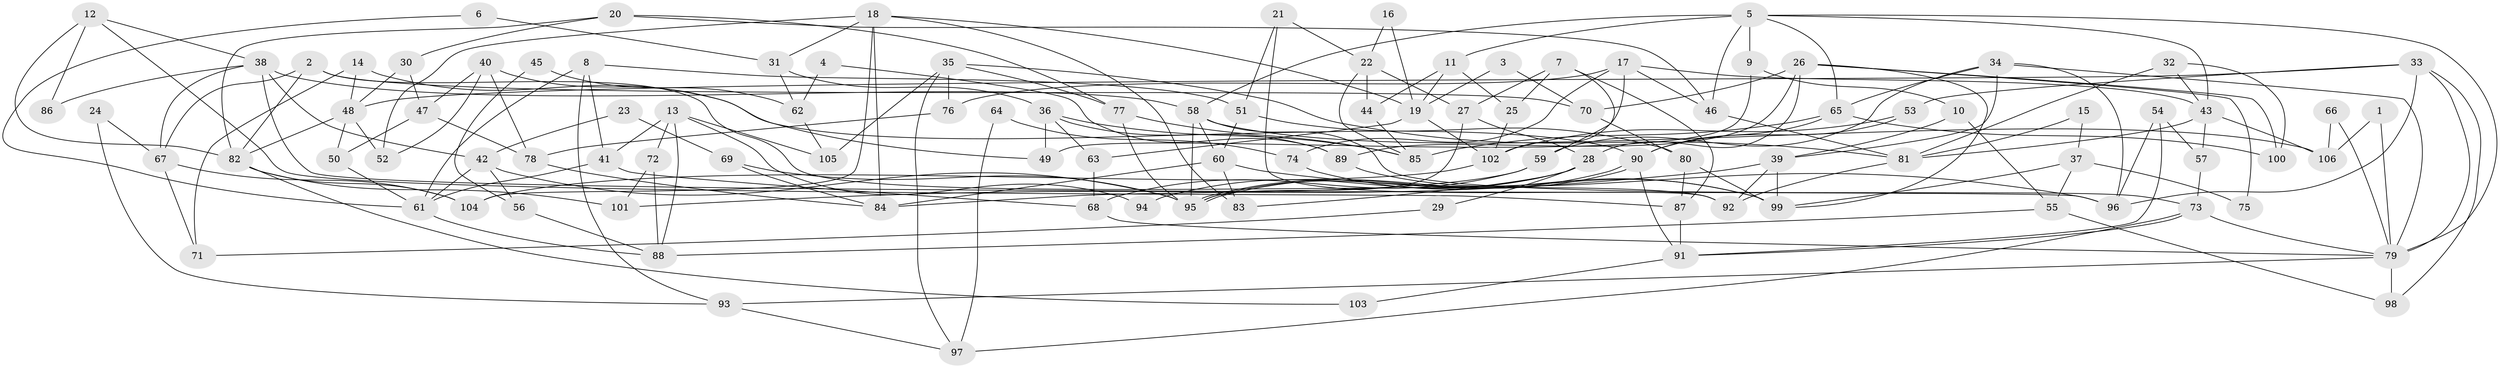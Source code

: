 // Generated by graph-tools (version 1.1) at 2025/50/03/09/25 04:50:21]
// undirected, 106 vertices, 212 edges
graph export_dot {
graph [start="1"]
  node [color=gray90,style=filled];
  1;
  2;
  3;
  4;
  5;
  6;
  7;
  8;
  9;
  10;
  11;
  12;
  13;
  14;
  15;
  16;
  17;
  18;
  19;
  20;
  21;
  22;
  23;
  24;
  25;
  26;
  27;
  28;
  29;
  30;
  31;
  32;
  33;
  34;
  35;
  36;
  37;
  38;
  39;
  40;
  41;
  42;
  43;
  44;
  45;
  46;
  47;
  48;
  49;
  50;
  51;
  52;
  53;
  54;
  55;
  56;
  57;
  58;
  59;
  60;
  61;
  62;
  63;
  64;
  65;
  66;
  67;
  68;
  69;
  70;
  71;
  72;
  73;
  74;
  75;
  76;
  77;
  78;
  79;
  80;
  81;
  82;
  83;
  84;
  85;
  86;
  87;
  88;
  89;
  90;
  91;
  92;
  93;
  94;
  95;
  96;
  97;
  98;
  99;
  100;
  101;
  102;
  103;
  104;
  105;
  106;
  1 -- 79;
  1 -- 106;
  2 -- 70;
  2 -- 67;
  2 -- 82;
  2 -- 92;
  3 -- 19;
  3 -- 70;
  4 -- 89;
  4 -- 62;
  5 -- 58;
  5 -- 79;
  5 -- 9;
  5 -- 11;
  5 -- 43;
  5 -- 46;
  5 -- 65;
  6 -- 61;
  6 -- 31;
  7 -- 87;
  7 -- 59;
  7 -- 25;
  7 -- 27;
  8 -- 61;
  8 -- 93;
  8 -- 41;
  8 -- 51;
  9 -- 49;
  9 -- 10;
  10 -- 55;
  10 -- 39;
  11 -- 25;
  11 -- 19;
  11 -- 44;
  12 -- 87;
  12 -- 38;
  12 -- 82;
  12 -- 86;
  13 -- 41;
  13 -- 88;
  13 -- 72;
  13 -- 94;
  13 -- 105;
  14 -- 90;
  14 -- 48;
  14 -- 71;
  15 -- 37;
  15 -- 81;
  16 -- 19;
  16 -- 22;
  17 -- 102;
  17 -- 43;
  17 -- 46;
  17 -- 74;
  17 -- 76;
  18 -- 83;
  18 -- 104;
  18 -- 19;
  18 -- 31;
  18 -- 52;
  18 -- 84;
  19 -- 63;
  19 -- 102;
  20 -- 46;
  20 -- 82;
  20 -- 30;
  20 -- 77;
  21 -- 92;
  21 -- 22;
  21 -- 51;
  22 -- 85;
  22 -- 27;
  22 -- 44;
  23 -- 69;
  23 -- 42;
  24 -- 93;
  24 -- 67;
  25 -- 102;
  26 -- 100;
  26 -- 28;
  26 -- 70;
  26 -- 75;
  26 -- 89;
  26 -- 99;
  27 -- 95;
  27 -- 28;
  28 -- 95;
  28 -- 29;
  28 -- 83;
  28 -- 94;
  29 -- 71;
  30 -- 48;
  30 -- 47;
  31 -- 36;
  31 -- 62;
  32 -- 43;
  32 -- 81;
  32 -- 100;
  33 -- 79;
  33 -- 96;
  33 -- 48;
  33 -- 53;
  33 -- 98;
  34 -- 65;
  34 -- 96;
  34 -- 39;
  34 -- 59;
  34 -- 79;
  35 -- 81;
  35 -- 77;
  35 -- 76;
  35 -- 97;
  35 -- 105;
  36 -- 63;
  36 -- 89;
  36 -- 49;
  36 -- 85;
  37 -- 99;
  37 -- 55;
  37 -- 75;
  38 -- 42;
  38 -- 58;
  38 -- 67;
  38 -- 86;
  38 -- 96;
  39 -- 92;
  39 -- 99;
  39 -- 101;
  40 -- 47;
  40 -- 52;
  40 -- 49;
  40 -- 78;
  41 -- 68;
  41 -- 61;
  42 -- 95;
  42 -- 61;
  42 -- 56;
  43 -- 81;
  43 -- 57;
  43 -- 106;
  44 -- 85;
  45 -- 62;
  45 -- 56;
  46 -- 81;
  47 -- 78;
  47 -- 50;
  48 -- 82;
  48 -- 50;
  48 -- 52;
  50 -- 61;
  51 -- 60;
  51 -- 80;
  53 -- 90;
  53 -- 102;
  54 -- 57;
  54 -- 96;
  54 -- 91;
  55 -- 88;
  55 -- 98;
  56 -- 88;
  57 -- 73;
  58 -- 95;
  58 -- 60;
  58 -- 73;
  58 -- 106;
  59 -- 84;
  59 -- 68;
  60 -- 84;
  60 -- 83;
  60 -- 96;
  61 -- 88;
  62 -- 105;
  63 -- 68;
  64 -- 74;
  64 -- 97;
  65 -- 85;
  65 -- 90;
  65 -- 100;
  66 -- 79;
  66 -- 106;
  67 -- 104;
  67 -- 71;
  68 -- 79;
  69 -- 84;
  69 -- 95;
  70 -- 80;
  72 -- 101;
  72 -- 88;
  73 -- 91;
  73 -- 79;
  73 -- 97;
  74 -- 99;
  76 -- 78;
  77 -- 85;
  77 -- 95;
  78 -- 84;
  79 -- 93;
  79 -- 98;
  80 -- 99;
  80 -- 87;
  81 -- 92;
  82 -- 101;
  82 -- 103;
  82 -- 104;
  87 -- 91;
  89 -- 99;
  90 -- 95;
  90 -- 95;
  90 -- 91;
  91 -- 103;
  93 -- 97;
  102 -- 104;
}
